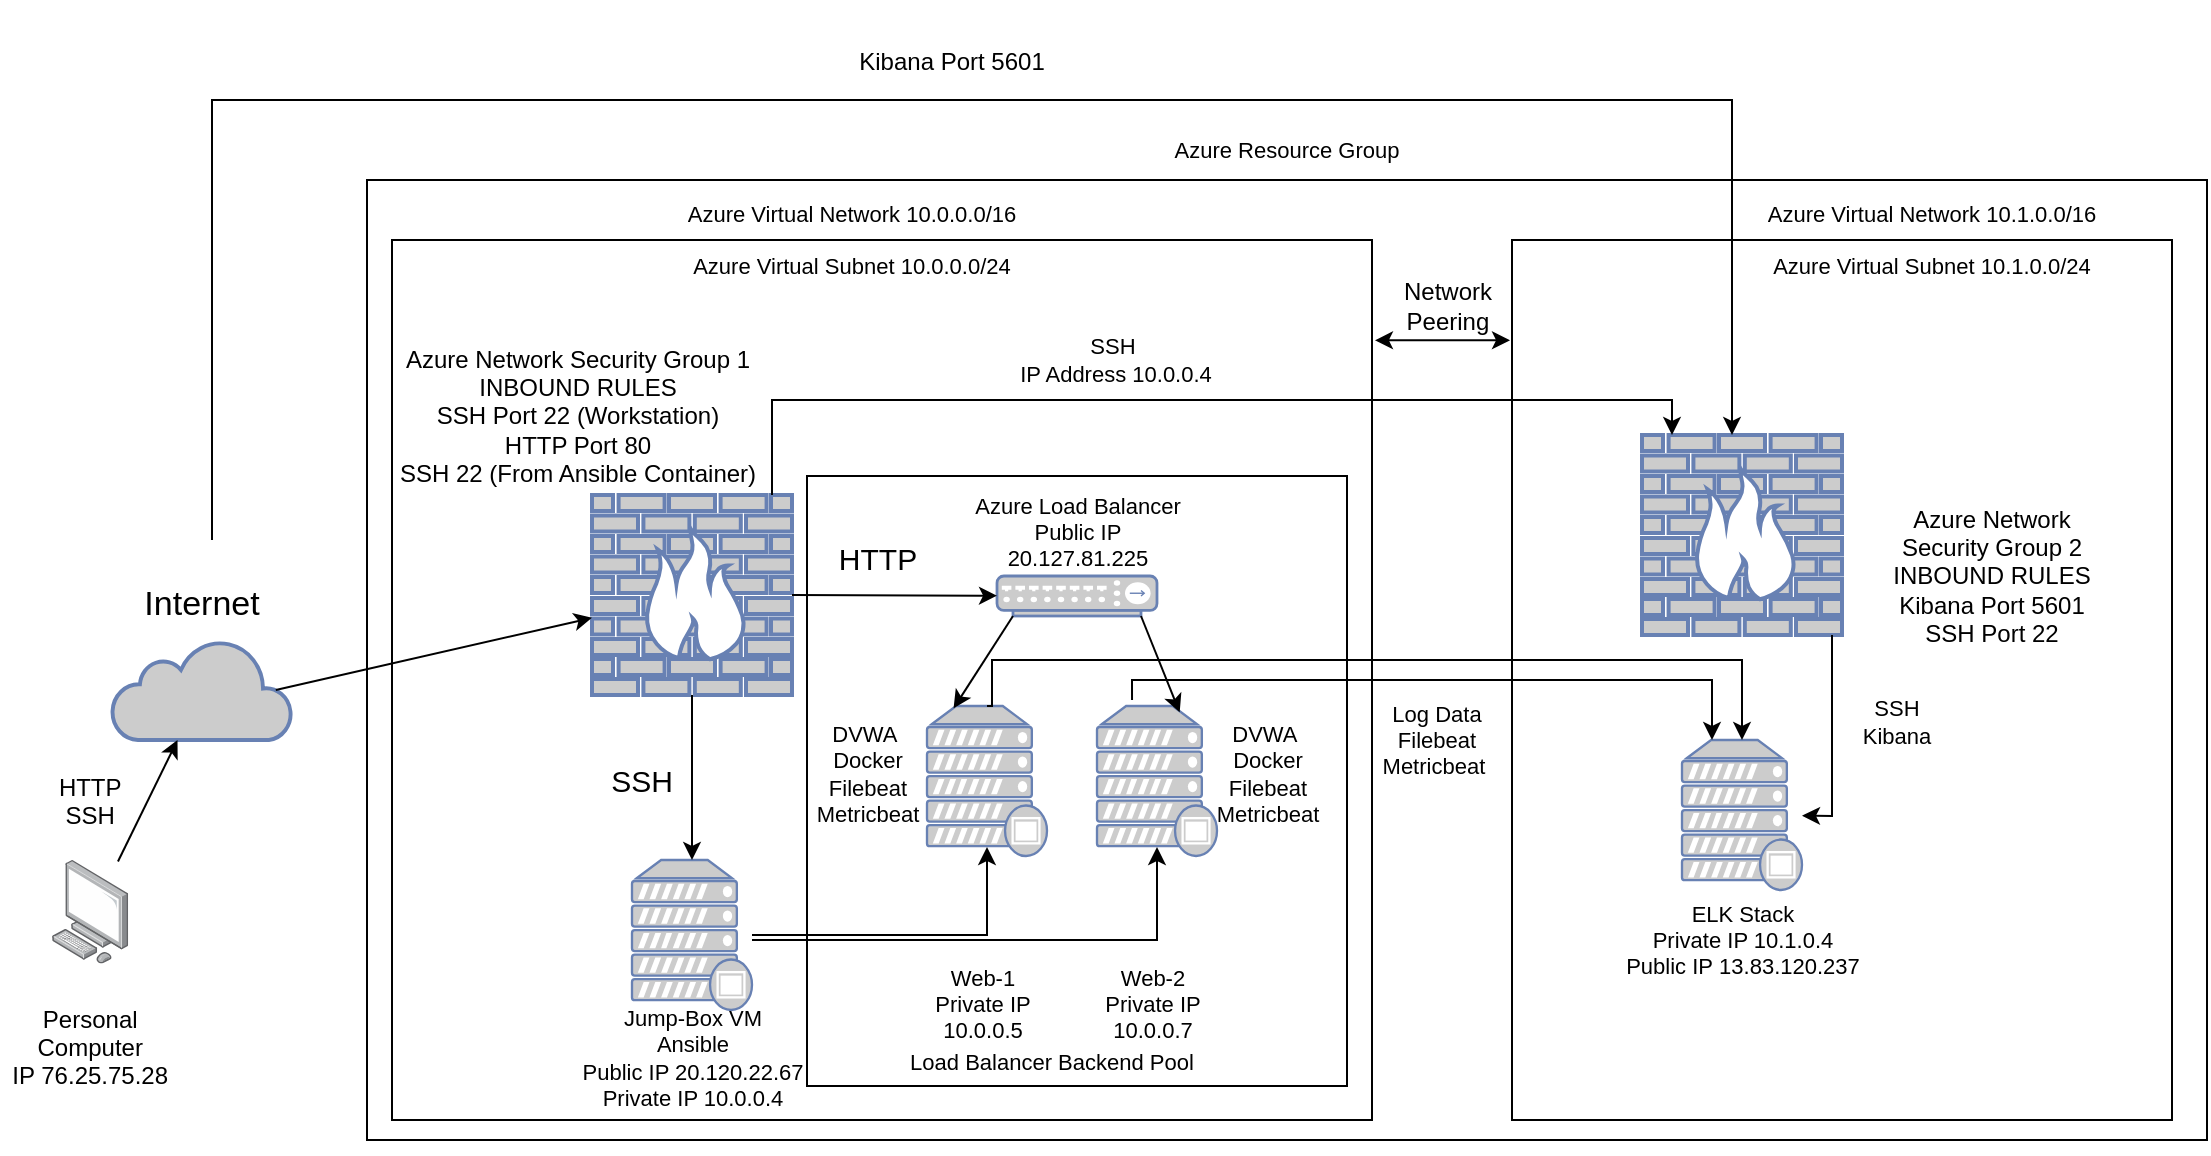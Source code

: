 <mxfile version="16.5.3" type="google"><diagram id="tK4yXH2P1Q1a7rbrHe2W" name="Page-1"><mxGraphModel dx="679" dy="1805" grid="1" gridSize="10" guides="1" tooltips="1" connect="1" arrows="1" fold="1" page="1" pageScale="1" pageWidth="850" pageHeight="1100" math="0" shadow="0"><root><mxCell id="0"/><mxCell id="1" parent="0"/><mxCell id="QnL1M599HbtqQvXUhPTs-42" value="" style="rounded=0;whiteSpace=wrap;html=1;fontSize=12;labelBackgroundColor=none;gradientColor=none;fillColor=none;" parent="1" vertex="1"><mxGeometry x="197.5" y="-850" width="920" height="480" as="geometry"/></mxCell><mxCell id="fksuhFhRTC7XpSS5OK24-10" value="" style="rounded=0;whiteSpace=wrap;html=1;fontSize=12;labelBackgroundColor=none;gradientColor=none;fillColor=none;" vertex="1" parent="1"><mxGeometry x="770" y="-820" width="330" height="440" as="geometry"/></mxCell><mxCell id="QnL1M599HbtqQvXUhPTs-14" value="" style="rounded=0;whiteSpace=wrap;html=1;fontSize=12;labelBackgroundColor=none;gradientColor=none;fillColor=none;" parent="1" vertex="1"><mxGeometry x="210" y="-820" width="490" height="440" as="geometry"/></mxCell><mxCell id="QnL1M599HbtqQvXUhPTs-39" value="" style="rounded=0;whiteSpace=wrap;html=1;fontSize=12;labelBackgroundColor=none;gradientColor=none;fillColor=none;" parent="1" vertex="1"><mxGeometry x="417.5" y="-702" width="270" height="305" as="geometry"/></mxCell><mxCell id="QnL1M599HbtqQvXUhPTs-1" value="" style="points=[];aspect=fixed;html=1;align=center;shadow=0;dashed=0;image;image=img/lib/allied_telesis/computer_and_terminals/Personal_Computer.svg;" parent="1" vertex="1"><mxGeometry x="40" y="-510" width="38.22" height="51.8" as="geometry"/></mxCell><mxCell id="QnL1M599HbtqQvXUhPTs-2" value="Personal &#10;Computer&#10;IP 76.25.75.28&#10;" style="text;strokeColor=none;fillColor=none;align=center;verticalAlign=middle;spacingLeft=4;spacingRight=4;overflow=hidden;points=[[0,0.5],[1,0.5]];portConstraint=eastwest;rotatable=0;" parent="1" vertex="1"><mxGeometry x="14.11" y="-440" width="90" height="60" as="geometry"/></mxCell><mxCell id="QnL1M599HbtqQvXUhPTs-3" value="" style="html=1;outlineConnect=0;fillColor=#CCCCCC;strokeColor=#6881B3;gradientColor=none;gradientDirection=north;strokeWidth=2;shape=mxgraph.networks.cloud;fontColor=#ffffff;" parent="1" vertex="1"><mxGeometry x="70" y="-620" width="90" height="50" as="geometry"/></mxCell><mxCell id="QnL1M599HbtqQvXUhPTs-4" value="" style="endArrow=classic;html=1;rounded=0;exitX=0.863;exitY=0.015;exitDx=0;exitDy=0;exitPerimeter=0;" parent="1" source="QnL1M599HbtqQvXUhPTs-1" target="QnL1M599HbtqQvXUhPTs-3" edge="1"><mxGeometry width="50" height="50" relative="1" as="geometry"><mxPoint x="40" y="-500" as="sourcePoint"/><mxPoint x="90" y="-550" as="targetPoint"/></mxGeometry></mxCell><mxCell id="QnL1M599HbtqQvXUhPTs-5" value="Internet" style="text;strokeColor=none;fillColor=none;align=center;verticalAlign=middle;spacingLeft=4;spacingRight=4;overflow=hidden;points=[[0,0.5],[1,0.5]];portConstraint=eastwest;rotatable=0;fontSize=17;" parent="1" vertex="1"><mxGeometry x="70" y="-670" width="90" height="60" as="geometry"/></mxCell><mxCell id="QnL1M599HbtqQvXUhPTs-6" value="HTTP&#10;SSH" style="text;strokeColor=none;fillColor=none;align=center;verticalAlign=middle;spacingLeft=4;spacingRight=4;overflow=hidden;points=[[0,0.5],[1,0.5]];portConstraint=eastwest;rotatable=0;fontSize=12;" parent="1" vertex="1"><mxGeometry x="14.11" y="-570" width="90" height="60" as="geometry"/></mxCell><mxCell id="QnL1M599HbtqQvXUhPTs-10" value="" style="fontColor=#0066CC;verticalAlign=top;verticalLabelPosition=bottom;labelPosition=center;align=center;html=1;outlineConnect=0;fillColor=#CCCCCC;strokeColor=#6881B3;gradientColor=none;gradientDirection=north;strokeWidth=2;shape=mxgraph.networks.hub;fontSize=12;" parent="1" vertex="1"><mxGeometry x="512.5" y="-652" width="80" height="20" as="geometry"/></mxCell><mxCell id="QnL1M599HbtqQvXUhPTs-12" value="" style="fontColor=#0066CC;verticalAlign=top;verticalLabelPosition=bottom;labelPosition=center;align=center;html=1;outlineConnect=0;fillColor=#CCCCCC;strokeColor=#6881B3;gradientColor=none;gradientDirection=north;strokeWidth=2;shape=mxgraph.networks.proxy_server;fontSize=12;" parent="1" vertex="1"><mxGeometry x="330" y="-510" width="60" height="75" as="geometry"/></mxCell><mxCell id="QnL1M599HbtqQvXUhPTs-13" value="" style="fontColor=#0066CC;verticalAlign=top;verticalLabelPosition=bottom;labelPosition=center;align=center;html=1;outlineConnect=0;fillColor=#CCCCCC;strokeColor=#6881B3;gradientColor=none;gradientDirection=north;strokeWidth=2;shape=mxgraph.networks.firewall;fontSize=12;whiteSpace=wrap;" parent="1" vertex="1"><mxGeometry x="310" y="-692.5" width="100" height="100" as="geometry"/></mxCell><mxCell id="QnL1M599HbtqQvXUhPTs-15" value="" style="endArrow=classic;html=1;rounded=0;fontSize=12;exitX=0.91;exitY=0.5;exitDx=0;exitDy=0;exitPerimeter=0;" parent="1" source="QnL1M599HbtqQvXUhPTs-3" target="QnL1M599HbtqQvXUhPTs-13" edge="1"><mxGeometry width="50" height="50" relative="1" as="geometry"><mxPoint x="300" y="-540" as="sourcePoint"/><mxPoint x="350" y="-590" as="targetPoint"/></mxGeometry></mxCell><mxCell id="QnL1M599HbtqQvXUhPTs-17" value="" style="endArrow=classic;html=1;rounded=0;fontSize=12;entryX=0.5;entryY=0;entryDx=0;entryDy=0;entryPerimeter=0;" parent="1" source="QnL1M599HbtqQvXUhPTs-13" target="QnL1M599HbtqQvXUhPTs-12" edge="1"><mxGeometry width="50" height="50" relative="1" as="geometry"><mxPoint x="270" y="-530" as="sourcePoint"/><mxPoint x="320" y="-580" as="targetPoint"/></mxGeometry></mxCell><mxCell id="QnL1M599HbtqQvXUhPTs-18" value="SSH" style="text;strokeColor=none;fillColor=none;align=center;verticalAlign=middle;spacingLeft=4;spacingRight=4;overflow=hidden;points=[[0,0.5],[1,0.5]];portConstraint=eastwest;rotatable=0;fontSize=15;whiteSpace=wrap;" parent="1" vertex="1"><mxGeometry x="310" y="-561.25" width="50" height="22.5" as="geometry"/></mxCell><mxCell id="QnL1M599HbtqQvXUhPTs-19" value="Jump-Box VM&#10;Ansible&#10;Public IP 20.120.22.67&#10;Private IP 10.0.0.4" style="text;strokeColor=none;fillColor=none;align=center;verticalAlign=middle;spacingLeft=4;spacingRight=4;overflow=hidden;points=[[0,0.5],[1,0.5]];portConstraint=eastwest;rotatable=0;fontSize=11;whiteSpace=wrap;" parent="1" vertex="1"><mxGeometry x="257.5" y="-458.2" width="205" height="95" as="geometry"/></mxCell><mxCell id="QnL1M599HbtqQvXUhPTs-21" value="" style="fontColor=#0066CC;verticalAlign=top;verticalLabelPosition=bottom;labelPosition=center;align=center;html=1;outlineConnect=0;fillColor=#CCCCCC;strokeColor=#6881B3;gradientColor=none;gradientDirection=north;strokeWidth=2;shape=mxgraph.networks.proxy_server;fontSize=12;" parent="1" vertex="1"><mxGeometry x="477.5" y="-587" width="60" height="75" as="geometry"/></mxCell><mxCell id="QnL1M599HbtqQvXUhPTs-23" value="" style="edgeStyle=orthogonalEdgeStyle;rounded=0;orthogonalLoop=1;jettySize=auto;html=1;fontSize=11;entryX=0.5;entryY=0.94;entryDx=0;entryDy=0;entryPerimeter=0;" parent="1" source="QnL1M599HbtqQvXUhPTs-12" target="QnL1M599HbtqQvXUhPTs-21" edge="1"><mxGeometry relative="1" as="geometry"><mxPoint x="405" y="-475" as="sourcePoint"/><mxPoint x="455" y="-472" as="targetPoint"/><Array as="points"><mxPoint x="508" y="-472"/></Array></mxGeometry></mxCell><mxCell id="QnL1M599HbtqQvXUhPTs-25" value="" style="fontColor=#0066CC;verticalAlign=top;verticalLabelPosition=bottom;labelPosition=center;align=center;html=1;outlineConnect=0;fillColor=#CCCCCC;strokeColor=#6881B3;gradientColor=none;gradientDirection=north;strokeWidth=2;shape=mxgraph.networks.proxy_server;fontSize=12;" parent="1" vertex="1"><mxGeometry x="562.5" y="-587" width="60" height="75" as="geometry"/></mxCell><mxCell id="QnL1M599HbtqQvXUhPTs-26" value="" style="edgeStyle=orthogonalEdgeStyle;rounded=0;orthogonalLoop=1;jettySize=auto;html=1;fontSize=11;entryX=0.5;entryY=0.94;entryDx=0;entryDy=0;entryPerimeter=0;" parent="1" source="QnL1M599HbtqQvXUhPTs-12" target="QnL1M599HbtqQvXUhPTs-25" edge="1"><mxGeometry relative="1" as="geometry"><mxPoint x="460" y="-470" as="sourcePoint"/><mxPoint x="615.0" y="-487" as="targetPoint"/><Array as="points"><mxPoint x="593" y="-470"/></Array></mxGeometry></mxCell><mxCell id="QnL1M599HbtqQvXUhPTs-29" value="Web-1&#10;Private IP 10.0.0.5" style="text;strokeColor=none;fillColor=none;align=center;verticalAlign=middle;spacingLeft=4;spacingRight=4;overflow=hidden;points=[[0,0.5],[1,0.5]];portConstraint=eastwest;rotatable=0;fontSize=11;whiteSpace=wrap;" parent="1" vertex="1"><mxGeometry x="472.5" y="-460.2" width="65" height="45" as="geometry"/></mxCell><mxCell id="QnL1M599HbtqQvXUhPTs-30" value="Web-2&#10;Private IP 10.0.0.7" style="text;strokeColor=none;fillColor=none;align=center;verticalAlign=middle;spacingLeft=4;spacingRight=4;overflow=hidden;points=[[0,0.5],[1,0.5]];portConstraint=eastwest;rotatable=0;fontSize=11;whiteSpace=wrap;" parent="1" vertex="1"><mxGeometry x="557.5" y="-460.2" width="65" height="45" as="geometry"/></mxCell><mxCell id="QnL1M599HbtqQvXUhPTs-31" value="" style="endArrow=classic;html=1;rounded=0;fontSize=12;exitX=0.1;exitY=1;exitDx=0;exitDy=0;exitPerimeter=0;entryX=0.981;entryY=0.017;entryDx=0;entryDy=0;entryPerimeter=0;" parent="1" source="QnL1M599HbtqQvXUhPTs-10" target="QnL1M599HbtqQvXUhPTs-37" edge="1"><mxGeometry width="50" height="50" relative="1" as="geometry"><mxPoint x="430" y="-510" as="sourcePoint"/><mxPoint x="430" y="-590" as="targetPoint"/><Array as="points"/></mxGeometry></mxCell><mxCell id="QnL1M599HbtqQvXUhPTs-32" value="" style="endArrow=classic;html=1;rounded=0;fontSize=12;exitX=0.9;exitY=1;exitDx=0;exitDy=0;exitPerimeter=0;entryX=0.015;entryY=0.047;entryDx=0;entryDy=0;entryPerimeter=0;" parent="1" source="QnL1M599HbtqQvXUhPTs-10" target="fksuhFhRTC7XpSS5OK24-6" edge="1"><mxGeometry width="50" height="50" relative="1" as="geometry"><mxPoint x="550" y="-530" as="sourcePoint"/><mxPoint x="550" y="-600" as="targetPoint"/><Array as="points"/></mxGeometry></mxCell><mxCell id="QnL1M599HbtqQvXUhPTs-33" value="Azure Load Balancer&#10;Public IP 20.127.81.225" style="text;strokeColor=none;fillColor=none;align=center;verticalAlign=middle;spacingLeft=4;spacingRight=4;overflow=hidden;points=[[0,0.5],[1,0.5]];portConstraint=eastwest;rotatable=0;fontSize=11;whiteSpace=wrap;" parent="1" vertex="1"><mxGeometry x="492.5" y="-697" width="120" height="45" as="geometry"/></mxCell><mxCell id="QnL1M599HbtqQvXUhPTs-34" value="" style="endArrow=classic;html=1;rounded=0;fontSize=12;exitX=1;exitY=0.5;exitDx=0;exitDy=0;exitPerimeter=0;" parent="1" source="QnL1M599HbtqQvXUhPTs-13" target="QnL1M599HbtqQvXUhPTs-10" edge="1"><mxGeometry width="50" height="50" relative="1" as="geometry"><mxPoint x="370" y="-650" as="sourcePoint"/><mxPoint x="383" y="-710" as="targetPoint"/></mxGeometry></mxCell><mxCell id="QnL1M599HbtqQvXUhPTs-35" value="HTTP" style="text;strokeColor=none;fillColor=none;align=center;verticalAlign=middle;spacingLeft=4;spacingRight=4;overflow=hidden;points=[[0,0.5],[1,0.5]];portConstraint=eastwest;rotatable=0;fontSize=15;whiteSpace=wrap;" parent="1" vertex="1"><mxGeometry x="427.5" y="-672" width="50" height="22.5" as="geometry"/></mxCell><mxCell id="QnL1M599HbtqQvXUhPTs-36" value="Load Balancer Backend Pool" style="text;strokeColor=none;fillColor=none;align=center;verticalAlign=middle;spacingLeft=4;spacingRight=4;overflow=hidden;points=[[0,0.5],[1,0.5]];portConstraint=eastwest;rotatable=0;fontSize=11;whiteSpace=wrap;" parent="1" vertex="1"><mxGeometry x="455" y="-422" width="170" height="25" as="geometry"/></mxCell><mxCell id="QnL1M599HbtqQvXUhPTs-37" value="DVWA  &#10;Docker&#10;Filebeat&#10;Metricbeat" style="text;strokeColor=none;fillColor=none;align=center;verticalAlign=middle;spacingLeft=4;spacingRight=4;overflow=hidden;points=[[0,0.5],[1,0.5]];portConstraint=eastwest;rotatable=0;fontSize=11;whiteSpace=wrap;" parent="1" vertex="1"><mxGeometry x="402.5" y="-587" width="90" height="67.5" as="geometry"/></mxCell><mxCell id="QnL1M599HbtqQvXUhPTs-38" value="Azure Virtual Network 10.0.0.0/16&#10;&#10;Azure Virtual Subnet 10.0.0.0/24" style="text;strokeColor=none;fillColor=none;align=center;verticalAlign=middle;spacingLeft=4;spacingRight=4;overflow=hidden;points=[[0,0.5],[1,0.5]];portConstraint=eastwest;rotatable=0;fontSize=11;whiteSpace=wrap;" parent="1" vertex="1"><mxGeometry x="350" y="-850" width="180" height="60" as="geometry"/></mxCell><mxCell id="QnL1M599HbtqQvXUhPTs-43" value="Azure Resource Group" style="text;strokeColor=none;fillColor=none;align=center;verticalAlign=middle;spacingLeft=4;spacingRight=4;overflow=hidden;points=[[0,0.5],[1,0.5]];portConstraint=eastwest;rotatable=0;fontSize=11;whiteSpace=wrap;" parent="1" vertex="1"><mxGeometry x="575" y="-880" width="165" height="30" as="geometry"/></mxCell><mxCell id="h0L4sd6eD-LNDgQRZy4y-1" value="" style="fontColor=#0066CC;verticalAlign=top;verticalLabelPosition=bottom;labelPosition=center;align=center;html=1;outlineConnect=0;fillColor=#CCCCCC;strokeColor=#6881B3;gradientColor=none;gradientDirection=north;strokeWidth=2;shape=mxgraph.networks.proxy_server;fontSize=12;" parent="1" vertex="1"><mxGeometry x="855" y="-570" width="60" height="75" as="geometry"/></mxCell><mxCell id="h0L4sd6eD-LNDgQRZy4y-2" value="ELK Stack&#10;Private IP 10.1.0.4&#10;Public IP 13.83.120.237" style="text;strokeColor=none;fillColor=none;align=center;verticalAlign=middle;spacingLeft=4;spacingRight=4;overflow=hidden;points=[[0,0.5],[1,0.5]];portConstraint=eastwest;rotatable=0;fontSize=11;whiteSpace=wrap;" parent="1" vertex="1"><mxGeometry x="797.5" y="-505.0" width="175" height="70" as="geometry"/></mxCell><mxCell id="fksuhFhRTC7XpSS5OK24-1" value="" style="fontColor=#0066CC;verticalAlign=top;verticalLabelPosition=bottom;labelPosition=center;align=center;html=1;outlineConnect=0;fillColor=#CCCCCC;strokeColor=#6881B3;gradientColor=none;gradientDirection=north;strokeWidth=2;shape=mxgraph.networks.firewall;fontSize=12;whiteSpace=wrap;" vertex="1" parent="1"><mxGeometry x="835" y="-722.5" width="100" height="100" as="geometry"/></mxCell><mxCell id="fksuhFhRTC7XpSS5OK24-3" value="" style="edgeStyle=orthogonalEdgeStyle;rounded=0;orthogonalLoop=1;jettySize=auto;html=1;fontSize=11;exitX=0.292;exitY=-0.04;exitDx=0;exitDy=0;exitPerimeter=0;" edge="1" parent="1" source="QnL1M599HbtqQvXUhPTs-25" target="h0L4sd6eD-LNDgQRZy4y-1"><mxGeometry relative="1" as="geometry"><mxPoint x="680" y="-540" as="sourcePoint"/><mxPoint x="750" y="-590" as="targetPoint"/><Array as="points"><mxPoint x="580" y="-600"/><mxPoint x="870" y="-600"/></Array></mxGeometry></mxCell><mxCell id="fksuhFhRTC7XpSS5OK24-4" value="" style="edgeStyle=orthogonalEdgeStyle;rounded=0;orthogonalLoop=1;jettySize=auto;html=1;fontSize=11;exitX=0.5;exitY=0;exitDx=0;exitDy=0;exitPerimeter=0;" edge="1" parent="1" source="QnL1M599HbtqQvXUhPTs-21" target="h0L4sd6eD-LNDgQRZy4y-1"><mxGeometry relative="1" as="geometry"><mxPoint x="559.999" y="-590" as="sourcePoint"/><mxPoint x="759.97" y="-590" as="targetPoint"/><Array as="points"><mxPoint x="510" y="-587"/><mxPoint x="510" y="-610"/><mxPoint x="885" y="-610"/></Array></mxGeometry></mxCell><mxCell id="fksuhFhRTC7XpSS5OK24-5" value="Log Data&#10;Filebeat Metricbeat " style="text;strokeColor=none;fillColor=none;align=center;verticalAlign=middle;spacingLeft=4;spacingRight=4;overflow=hidden;points=[[0,0.5],[1,0.5]];portConstraint=eastwest;rotatable=0;fontSize=11;whiteSpace=wrap;" vertex="1" parent="1"><mxGeometry x="700" y="-592.5" width="65" height="40" as="geometry"/></mxCell><mxCell id="fksuhFhRTC7XpSS5OK24-6" value="DVWA  &#10;Docker&#10;Filebeat&#10;Metricbeat" style="text;strokeColor=none;fillColor=none;align=center;verticalAlign=middle;spacingLeft=4;spacingRight=4;overflow=hidden;points=[[0,0.5],[1,0.5]];portConstraint=eastwest;rotatable=0;fontSize=11;whiteSpace=wrap;" vertex="1" parent="1"><mxGeometry x="602.5" y="-587" width="90" height="67.5" as="geometry"/></mxCell><mxCell id="fksuhFhRTC7XpSS5OK24-8" value="Azure Network Security Group 2&#10;INBOUND RULES&#10;Kibana Port 5601&#10;SSH Port 22" style="text;strokeColor=none;fillColor=none;align=center;verticalAlign=middle;spacingLeft=4;spacingRight=4;overflow=hidden;points=[[0,0.5],[1,0.5]];portConstraint=eastwest;rotatable=0;fontSize=12;whiteSpace=wrap;" vertex="1" parent="1"><mxGeometry x="950" y="-695" width="120" height="85" as="geometry"/></mxCell><mxCell id="fksuhFhRTC7XpSS5OK24-11" value="Azure Virtual Network 10.1.0.0/16&#10;&#10;Azure Virtual Subnet 10.1.0.0/24" style="text;strokeColor=none;fillColor=none;align=center;verticalAlign=middle;spacingLeft=4;spacingRight=4;overflow=hidden;points=[[0,0.5],[1,0.5]];portConstraint=eastwest;rotatable=0;fontSize=11;whiteSpace=wrap;" vertex="1" parent="1"><mxGeometry x="890" y="-850" width="180" height="60" as="geometry"/></mxCell><mxCell id="fksuhFhRTC7XpSS5OK24-14" value="" style="endArrow=classic;startArrow=classic;html=1;rounded=0;entryX=-0.003;entryY=0.114;entryDx=0;entryDy=0;entryPerimeter=0;exitX=1.003;exitY=0.114;exitDx=0;exitDy=0;exitPerimeter=0;" edge="1" parent="1" source="QnL1M599HbtqQvXUhPTs-14" target="fksuhFhRTC7XpSS5OK24-10"><mxGeometry width="50" height="50" relative="1" as="geometry"><mxPoint x="640" y="-769" as="sourcePoint"/><mxPoint x="680" y="-690" as="targetPoint"/><Array as="points"/></mxGeometry></mxCell><mxCell id="fksuhFhRTC7XpSS5OK24-15" value="Network&#10;Peering" style="text;strokeColor=none;fillColor=none;align=center;verticalAlign=middle;spacingLeft=4;spacingRight=4;overflow=hidden;points=[[0,0.5],[1,0.5]];portConstraint=eastwest;rotatable=0;fontSize=12;whiteSpace=wrap;" vertex="1" parent="1"><mxGeometry x="687.5" y="-810" width="100" height="45" as="geometry"/></mxCell><mxCell id="fksuhFhRTC7XpSS5OK24-16" value="" style="edgeStyle=orthogonalEdgeStyle;rounded=0;orthogonalLoop=1;jettySize=auto;html=1;fontSize=11;entryX=0.5;entryY=0;entryDx=0;entryDy=0;entryPerimeter=0;" edge="1" parent="1" source="QnL1M599HbtqQvXUhPTs-5"><mxGeometry relative="1" as="geometry"><mxPoint x="450" y="-737.5" as="sourcePoint"/><mxPoint x="880" y="-722.5" as="targetPoint"/><Array as="points"><mxPoint x="120" y="-890"/><mxPoint x="880" y="-890"/></Array></mxGeometry></mxCell><mxCell id="fksuhFhRTC7XpSS5OK24-17" value="Kibana Port 5601" style="text;strokeColor=none;fillColor=none;align=center;verticalAlign=middle;spacingLeft=4;spacingRight=4;overflow=hidden;points=[[0,0.5],[1,0.5]];portConstraint=eastwest;rotatable=0;fontSize=12;" vertex="1" parent="1"><mxGeometry x="430" y="-940" width="120" height="60" as="geometry"/></mxCell><mxCell id="fksuhFhRTC7XpSS5OK24-18" value="" style="endArrow=classic;html=1;rounded=0;fontSize=12;" edge="1" parent="1" target="h0L4sd6eD-LNDgQRZy4y-1"><mxGeometry width="50" height="50" relative="1" as="geometry"><mxPoint x="930" y="-622.5" as="sourcePoint"/><mxPoint x="930" y="-542.5" as="targetPoint"/><Array as="points"><mxPoint x="930" y="-532"/></Array></mxGeometry></mxCell><mxCell id="fksuhFhRTC7XpSS5OK24-20" value="SSH &#10;IP Address 10.0.0.4" style="text;strokeColor=none;fillColor=none;align=center;verticalAlign=middle;spacingLeft=4;spacingRight=4;overflow=hidden;points=[[0,0.5],[1,0.5]];portConstraint=eastwest;rotatable=0;fontSize=11;whiteSpace=wrap;" vertex="1" parent="1"><mxGeometry x="517.5" y="-780" width="107.5" height="40" as="geometry"/></mxCell><mxCell id="fksuhFhRTC7XpSS5OK24-24" value="" style="edgeStyle=orthogonalEdgeStyle;rounded=0;orthogonalLoop=1;jettySize=auto;html=1;fontSize=11;" edge="1" parent="1" source="QnL1M599HbtqQvXUhPTs-13"><mxGeometry relative="1" as="geometry"><mxPoint x="340" y="-690" as="sourcePoint"/><mxPoint x="850.0" y="-722.5" as="targetPoint"/><Array as="points"><mxPoint x="400" y="-740"/><mxPoint x="850" y="-740"/></Array></mxGeometry></mxCell><mxCell id="fksuhFhRTC7XpSS5OK24-25" value="SSH&#10;Kibana" style="text;strokeColor=none;fillColor=none;align=center;verticalAlign=middle;spacingLeft=4;spacingRight=4;overflow=hidden;points=[[0,0.5],[1,0.5]];portConstraint=eastwest;rotatable=0;fontSize=11;whiteSpace=wrap;" vertex="1" parent="1"><mxGeometry x="930" y="-598.75" width="65" height="40" as="geometry"/></mxCell><mxCell id="fksuhFhRTC7XpSS5OK24-26" value="Azure Network Security Group 1&lt;br&gt;&lt;div&gt;&lt;span&gt;INBOUND RULES&lt;/span&gt;&lt;/div&gt;&lt;div&gt;&lt;span&gt;SSH Port 22 (Workstation)&lt;/span&gt;&lt;/div&gt;&lt;div&gt;&lt;span&gt;HTTP Port 80&lt;/span&gt;&lt;/div&gt;&lt;div&gt;&lt;span&gt;SSH 22&amp;nbsp;&lt;/span&gt;&lt;span&gt;(From Ansible Container)&lt;/span&gt;&lt;/div&gt;" style="text;strokeColor=none;fillColor=none;align=center;verticalAlign=middle;spacingLeft=4;spacingRight=4;overflow=hidden;points=[[0,0.5],[1,0.5]];portConstraint=eastwest;rotatable=0;fontSize=12;whiteSpace=wrap;html=1;" vertex="1" parent="1"><mxGeometry x="202.5" y="-802.5" width="200" height="140" as="geometry"/></mxCell></root></mxGraphModel></diagram></mxfile>